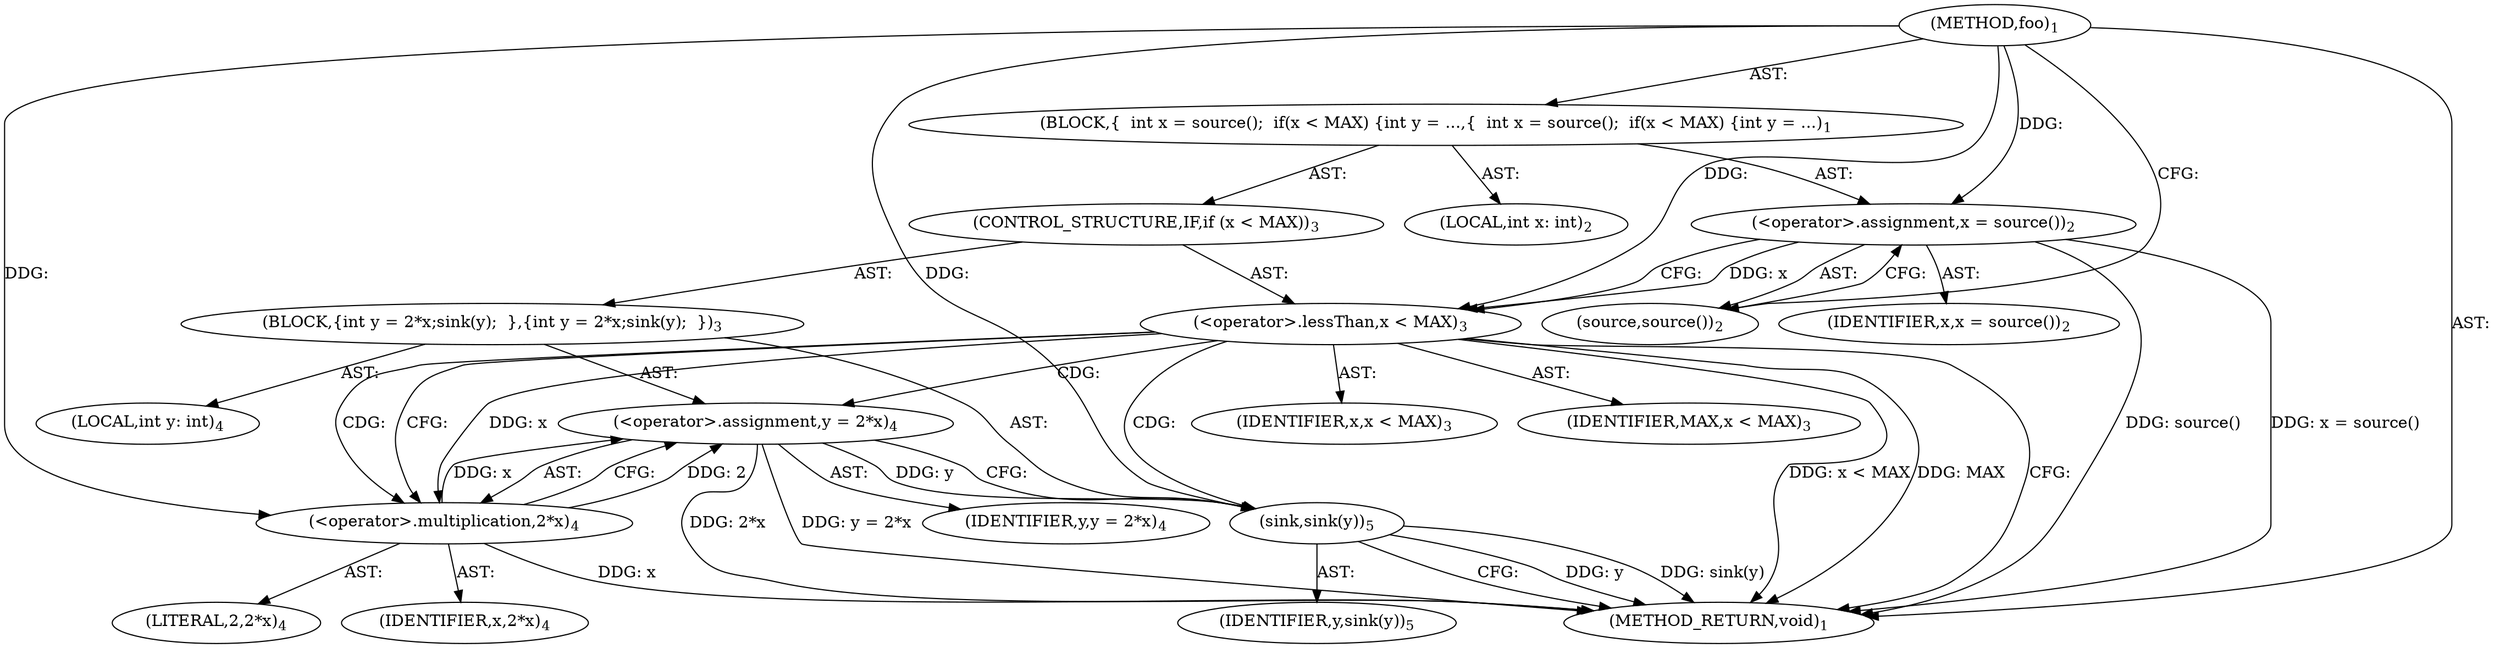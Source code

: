 digraph "foo" {  
"8" [label = <(METHOD,foo)<SUB>1</SUB>> ]
"9" [label = <(BLOCK,{
  int x = source();
  if(x &lt; MAX) {
	int y = ...,{
  int x = source();
  if(x &lt; MAX) {
	int y = ...)<SUB>1</SUB>> ]
"10" [label = <(LOCAL,int x: int)<SUB>2</SUB>> ]
"11" [label = <(&lt;operator&gt;.assignment,x = source())<SUB>2</SUB>> ]
"12" [label = <(IDENTIFIER,x,x = source())<SUB>2</SUB>> ]
"13" [label = <(source,source())<SUB>2</SUB>> ]
"14" [label = <(CONTROL_STRUCTURE,IF,if (x &lt; MAX))<SUB>3</SUB>> ]
"15" [label = <(&lt;operator&gt;.lessThan,x &lt; MAX)<SUB>3</SUB>> ]
"16" [label = <(IDENTIFIER,x,x &lt; MAX)<SUB>3</SUB>> ]
"17" [label = <(IDENTIFIER,MAX,x &lt; MAX)<SUB>3</SUB>> ]
"18" [label = <(BLOCK,{
	int y = 2*x;
	sink(y);
  },{
	int y = 2*x;
	sink(y);
  })<SUB>3</SUB>> ]
"19" [label = <(LOCAL,int y: int)<SUB>4</SUB>> ]
"20" [label = <(&lt;operator&gt;.assignment,y = 2*x)<SUB>4</SUB>> ]
"21" [label = <(IDENTIFIER,y,y = 2*x)<SUB>4</SUB>> ]
"22" [label = <(&lt;operator&gt;.multiplication,2*x)<SUB>4</SUB>> ]
"23" [label = <(LITERAL,2,2*x)<SUB>4</SUB>> ]
"24" [label = <(IDENTIFIER,x,2*x)<SUB>4</SUB>> ]
"25" [label = <(sink,sink(y))<SUB>5</SUB>> ]
"26" [label = <(IDENTIFIER,y,sink(y))<SUB>5</SUB>> ]
"27" [label = <(METHOD_RETURN,void)<SUB>1</SUB>> ]
  "8" -> "9"  [ label = "AST: "] 
  "8" -> "27"  [ label = "AST: "] 
  "9" -> "10"  [ label = "AST: "] 
  "9" -> "11"  [ label = "AST: "] 
  "9" -> "14"  [ label = "AST: "] 
  "11" -> "12"  [ label = "AST: "] 
  "11" -> "13"  [ label = "AST: "] 
  "14" -> "15"  [ label = "AST: "] 
  "14" -> "18"  [ label = "AST: "] 
  "15" -> "16"  [ label = "AST: "] 
  "15" -> "17"  [ label = "AST: "] 
  "18" -> "19"  [ label = "AST: "] 
  "18" -> "20"  [ label = "AST: "] 
  "18" -> "25"  [ label = "AST: "] 
  "20" -> "21"  [ label = "AST: "] 
  "20" -> "22"  [ label = "AST: "] 
  "22" -> "23"  [ label = "AST: "] 
  "22" -> "24"  [ label = "AST: "] 
  "25" -> "26"  [ label = "AST: "] 
  "11" -> "15"  [ label = "CFG: "] 
  "13" -> "11"  [ label = "CFG: "] 
  "15" -> "27"  [ label = "CFG: "] 
  "15" -> "22"  [ label = "CFG: "] 
  "20" -> "25"  [ label = "CFG: "] 
  "25" -> "27"  [ label = "CFG: "] 
  "22" -> "20"  [ label = "CFG: "] 
  "8" -> "13"  [ label = "CFG: "] 
  "11" -> "27"  [ label = "DDG: source()"] 
  "11" -> "27"  [ label = "DDG: x = source()"] 
  "15" -> "27"  [ label = "DDG: x &lt; MAX"] 
  "22" -> "27"  [ label = "DDG: x"] 
  "20" -> "27"  [ label = "DDG: 2*x"] 
  "20" -> "27"  [ label = "DDG: y = 2*x"] 
  "25" -> "27"  [ label = "DDG: y"] 
  "25" -> "27"  [ label = "DDG: sink(y)"] 
  "15" -> "27"  [ label = "DDG: MAX"] 
  "8" -> "11"  [ label = "DDG: "] 
  "11" -> "15"  [ label = "DDG: x"] 
  "8" -> "15"  [ label = "DDG: "] 
  "22" -> "20"  [ label = "DDG: 2"] 
  "22" -> "20"  [ label = "DDG: x"] 
  "20" -> "25"  [ label = "DDG: y"] 
  "8" -> "25"  [ label = "DDG: "] 
  "8" -> "22"  [ label = "DDG: "] 
  "15" -> "22"  [ label = "DDG: x"] 
  "15" -> "20"  [ label = "CDG: "] 
  "15" -> "25"  [ label = "CDG: "] 
  "15" -> "22"  [ label = "CDG: "] 
}
